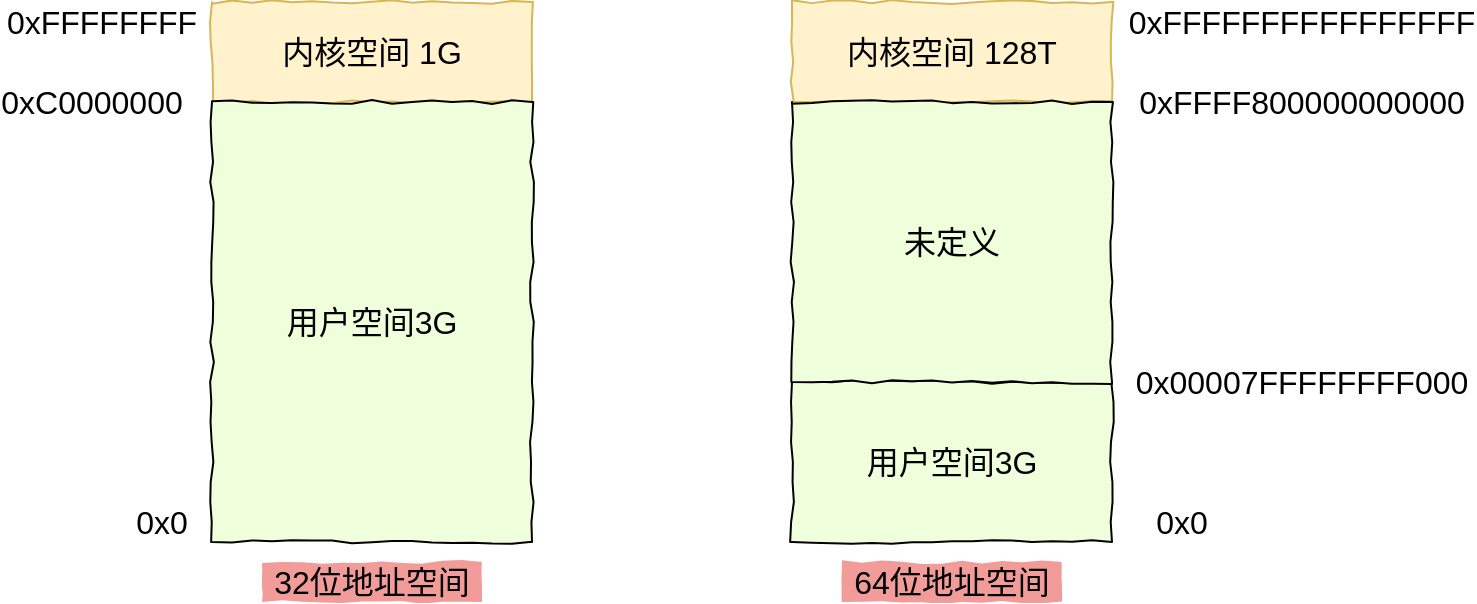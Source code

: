 <mxfile version="13.7.6" type="device"><diagram id="_oD2Ri3fiXSfPbQ4gL2i" name="第 1 页"><mxGraphModel dx="2249" dy="713" grid="1" gridSize="10" guides="1" tooltips="1" connect="1" arrows="1" fold="1" page="1" pageScale="1" pageWidth="827" pageHeight="1169" math="0" shadow="0"><root><mxCell id="0"/><mxCell id="1" parent="0"/><mxCell id="LbcIXNwbmgbOGOzpddsi-1" value="内核空间 1G" style="rounded=0;whiteSpace=wrap;html=1;sketch=1;sketchStyle=comic;strokeColor=#d6b656;fillColor=#FFF2CC;fontSize=16;" vertex="1" parent="1"><mxGeometry x="100" y="130" width="160" height="50" as="geometry"/></mxCell><mxCell id="LbcIXNwbmgbOGOzpddsi-2" value="用户空间3G" style="rounded=0;whiteSpace=wrap;html=1;comic=1;fillColor=#F0FFDB;fontSize=16;" vertex="1" parent="1"><mxGeometry x="100" y="180" width="160" height="220" as="geometry"/></mxCell><mxCell id="LbcIXNwbmgbOGOzpddsi-3" value="内核空间 128T" style="rounded=0;whiteSpace=wrap;html=1;sketch=1;sketchStyle=comic;strokeColor=#d6b656;fillColor=#FFF2CC;fontSize=16;" vertex="1" parent="1"><mxGeometry x="390" y="130" width="160" height="50" as="geometry"/></mxCell><mxCell id="LbcIXNwbmgbOGOzpddsi-4" value="用户空间3G" style="rounded=0;whiteSpace=wrap;html=1;comic=1;fillColor=#F0FFDB;fontSize=16;" vertex="1" parent="1"><mxGeometry x="390" y="320" width="160" height="80" as="geometry"/></mxCell><mxCell id="LbcIXNwbmgbOGOzpddsi-5" value="未定义" style="rounded=0;whiteSpace=wrap;html=1;comic=1;fillColor=#F0FFDB;fontSize=16;" vertex="1" parent="1"><mxGeometry x="390" y="180" width="160" height="140" as="geometry"/></mxCell><mxCell id="LbcIXNwbmgbOGOzpddsi-6" value="0xFFFFFFFF" style="text;html=1;strokeColor=none;fillColor=none;align=center;verticalAlign=middle;whiteSpace=wrap;rounded=0;comic=1;sketch=1;sketchStyle=comic;fontSize=16;" vertex="1" parent="1"><mxGeometry x="10" y="130" width="70" height="20" as="geometry"/></mxCell><mxCell id="LbcIXNwbmgbOGOzpddsi-8" value="0x0" style="text;html=1;strokeColor=none;fillColor=none;align=center;verticalAlign=middle;whiteSpace=wrap;rounded=0;comic=1;sketch=1;sketchStyle=comic;fontSize=16;" vertex="1" parent="1"><mxGeometry x="40" y="380" width="70" height="20" as="geometry"/></mxCell><mxCell id="LbcIXNwbmgbOGOzpddsi-9" value="0xFFFFFFFFFFFFFFFF" style="text;html=1;strokeColor=none;fillColor=none;align=center;verticalAlign=middle;whiteSpace=wrap;rounded=0;comic=1;sketch=1;sketchStyle=comic;fontSize=16;" vertex="1" parent="1"><mxGeometry x="610" y="130" width="70" height="20" as="geometry"/></mxCell><mxCell id="LbcIXNwbmgbOGOzpddsi-11" value="0xFFFF800000000000" style="text;html=1;strokeColor=none;fillColor=none;align=center;verticalAlign=middle;whiteSpace=wrap;rounded=0;comic=1;sketch=1;sketchStyle=comic;fontSize=16;" vertex="1" parent="1"><mxGeometry x="610" y="170" width="70" height="20" as="geometry"/></mxCell><mxCell id="LbcIXNwbmgbOGOzpddsi-12" value="0x0" style="text;html=1;strokeColor=none;fillColor=none;align=center;verticalAlign=middle;whiteSpace=wrap;rounded=0;comic=1;sketch=1;sketchStyle=comic;fontSize=16;" vertex="1" parent="1"><mxGeometry x="550" y="380" width="70" height="20" as="geometry"/></mxCell><mxCell id="LbcIXNwbmgbOGOzpddsi-13" value="32位地址空间" style="text;html=1;strokeColor=none;align=center;verticalAlign=middle;whiteSpace=wrap;rounded=0;comic=1;sketch=1;sketchStyle=comic;fontSize=16;fillColor=#F19C99;" vertex="1" parent="1"><mxGeometry x="125" y="410" width="110" height="20" as="geometry"/></mxCell><mxCell id="LbcIXNwbmgbOGOzpddsi-14" value="64位地址空间" style="text;html=1;strokeColor=none;align=center;verticalAlign=middle;whiteSpace=wrap;rounded=0;comic=1;sketch=1;sketchStyle=comic;fontSize=16;fillColor=#F19C99;" vertex="1" parent="1"><mxGeometry x="415" y="410" width="110" height="20" as="geometry"/></mxCell><mxCell id="LbcIXNwbmgbOGOzpddsi-15" value="0x00007FFFFFFFF000" style="text;html=1;strokeColor=none;fillColor=none;align=center;verticalAlign=middle;whiteSpace=wrap;rounded=0;comic=1;sketch=1;sketchStyle=comic;fontSize=16;" vertex="1" parent="1"><mxGeometry x="610" y="310" width="70" height="20" as="geometry"/></mxCell><mxCell id="LbcIXNwbmgbOGOzpddsi-18" value="0xC0000000" style="text;html=1;strokeColor=none;fillColor=none;align=center;verticalAlign=middle;whiteSpace=wrap;rounded=0;comic=1;sketch=1;sketchStyle=comic;fontSize=16;" vertex="1" parent="1"><mxGeometry x="20" y="170" width="40" height="20" as="geometry"/></mxCell></root></mxGraphModel></diagram></mxfile>